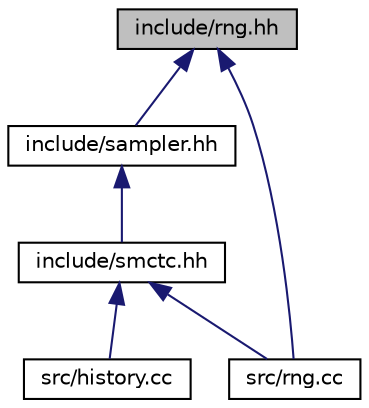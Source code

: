 digraph "include/rng.hh"
{
 // LATEX_PDF_SIZE
  edge [fontname="Helvetica",fontsize="10",labelfontname="Helvetica",labelfontsize="10"];
  node [fontname="Helvetica",fontsize="10",shape=record];
  Node1 [label="include/rng.hh",height=0.2,width=0.4,color="black", fillcolor="grey75", style="filled", fontcolor="black",tooltip="Random number generation."];
  Node1 -> Node2 [dir="back",color="midnightblue",fontsize="10",style="solid",fontname="Helvetica"];
  Node2 [label="include/sampler.hh",height=0.2,width=0.4,color="black", fillcolor="white", style="filled",URL="$sampler_8hh.html",tooltip="Defines the overall sampler object."];
  Node2 -> Node3 [dir="back",color="midnightblue",fontsize="10",style="solid",fontname="Helvetica"];
  Node3 [label="include/smctc.hh",height=0.2,width=0.4,color="black", fillcolor="white", style="filled",URL="$smctc_8hh.html",tooltip="The main header file for SMCTC."];
  Node3 -> Node4 [dir="back",color="midnightblue",fontsize="10",style="solid",fontname="Helvetica"];
  Node4 [label="src/history.cc",height=0.2,width=0.4,color="black", fillcolor="white", style="filled",URL="$history_8cc.html",tooltip="This file contains the untemplated functions used for storing the history of the system."];
  Node3 -> Node5 [dir="back",color="midnightblue",fontsize="10",style="solid",fontname="Helvetica"];
  Node5 [label="src/rng.cc",height=0.2,width=0.4,color="black", fillcolor="white", style="filled",URL="$rng_8cc.html",tooltip="This file contains the untemplated functions used for dealing with random number generation."];
  Node1 -> Node5 [dir="back",color="midnightblue",fontsize="10",style="solid",fontname="Helvetica"];
}
